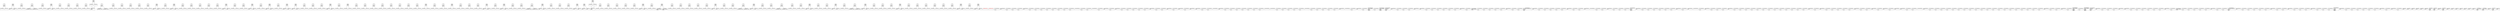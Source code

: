 digraph "classes_Diagram" {
charset="utf-8"
rankdir=BT
"0" [label="{Codec|\l|decode()\lencode()\l}", shape="record"];
"1" [label="{Codec|decode\lencode\l|}", shape="record"];
"2" [label="{Codec|\l|decode()\lencode()\l}", shape="record"];
"3" [label="{Codec|\l|decode()\lencode()\l}", shape="record"];
"4" [label="{Codec|\l|decode()\lencode()\l}", shape="record"];
"5" [label="{Codec|decode\lencode\l|}", shape="record"];
"6" [label="{Codec|\l|decode()\lencode()\l}", shape="record"];
"7" [label="{Codec|\l|decode()\lencode()\l}", shape="record"];
"8" [label="{Codec|\l|decode()\lencode()\l}", shape="record"];
"9" [label="{Codec|\l|decode()\lencode()\l}", shape="record"];
"10" [label="{Codec|decode\lencode\l|}", shape="record"];
"11" [label="{Codec|\l|decode()\lencode()\l}", shape="record"];
"12" [label="{Codec|\l|decode()\lencode()\l}", shape="record"];
"13" [label="{Codec|\l|decode()\lencode()\l}", shape="record"];
"14" [label="{Codec|\l|decode()\lencode()\l}", shape="record"];
"15" [label="{Codec|\l|decode()\lencode()\l}", shape="record"];
"16" [label="{Codec|\l|decode()\lencode()\l}", shape="record"];
"17" [label="{Codec|decode\lencode\l|}", shape="record"];
"18" [label="{Codec|\l|decode()\lencode()\l}", shape="record"];
"19" [label="{Codec|decode\lencode\l|}", shape="record"];
"20" [label="{Codec|\l|decode()\lencode()\l}", shape="record"];
"21" [label="{Codec|\l|decode()\lencode()\l}", shape="record"];
"22" [label="{Codec|\l|decode()\lencode()\l}", shape="record"];
"23" [label="{Codec|\l|decode()\lencode()\l}", shape="record"];
"24" [label="{Codec|\l|decode()\lencode()\l}", shape="record"];
"25" [label="{Codec|decode\lencode\l|}", shape="record"];
"26" [label="{Codec|\l|decode()\lencode()\l}", shape="record"];
"27" [label="{Codec|\l|decode()\lencode()\l}", shape="record"];
"28" [label="{Codec|decode\lencode\l|}", shape="record"];
"29" [label="{Codec|\l|decode()\lencode()\l}", shape="record"];
"30" [label="{Codec|decode\lencode\l|}", shape="record"];
"31" [label="{Codec|\l|decode()\lencode()\l}", shape="record"];
"32" [label="{Codec|decode\lencode\l|}", shape="record"];
"33" [label="{Codec|decode\lencode\l|}", shape="record"];
"34" [label="{Codec|\l|decode()\lencode()\l}", shape="record"];
"35" [label="{Codec|\l|decode()\lencode()\l}", shape="record"];
"36" [label="{Codec|\l|decode()\lencode()\l}", shape="record"];
"37" [label="{Codec|decode\lencode\l|}", shape="record"];
"38" [label="{Codec|\l|decode()\lencode()\l}", shape="record"];
"39" [label="{Codec|decode\lencode\l|}", shape="record"];
"40" [label="{Codec|\l|decode()\lencode()\l}", shape="record"];
"41" [label="{Codec|\l|decode()\lencode()\l}", shape="record"];
"42" [label="{Codec|\l|decode()\lencode()\l}", shape="record"];
"43" [label="{Codec|\l|decode()\lencode()\l}", shape="record"];
"44" [label="{Codec|\l|decode()\lencode()\l}", shape="record"];
"45" [label="{Codec|\l|decode()\lencode()\l}", shape="record"];
"46" [label="{Codec|\l|decode()\lencode()\l}", shape="record"];
"47" [label="{Codec|\l|decode()\lencode()\l}", shape="record"];
"48" [label="{Codec|decode\lencode\l|}", shape="record"];
"49" [label="{Codec|\l|decode()\lencode()\l}", shape="record"];
"50" [label="{Codec|\l|decode()\lencode()\l}", shape="record"];
"51" [label="{Codec|decode\lencode\l|}", shape="record"];
"52" [label="{Codec|\l|decode()\lencode()\l}", shape="record"];
"53" [label="{Codec|\l|decode()\lencode()\l}", shape="record"];
"54" [label="{Codec|\l|decode()\lencode()\l}", shape="record"];
"55" [label="{Codec|decode\lencode\l|}", shape="record"];
"56" [label="{Codec|\l|decode()\lencode()\l}", shape="record"];
"57" [label="{Codec|decode\lencode\l|}", shape="record"];
"58" [label="{Codec|\l|decode()\lencode()\l}", shape="record"];
"59" [label="{Codec|\l|decode()\lencode()\l}", shape="record"];
"60" [label="{Codec|\l|decode()\lencode()\l}", shape="record"];
"61" [label="{Codec|decode\lencode\l|}", shape="record"];
"62" [label="{Codec|\l|decode()\lencode()\l}", shape="record"];
"63" [label="{Codec|\l|decode()\lencode()\l}", shape="record"];
"64" [label="{Codec|\l|decode()\lencode()\l}", shape="record"];
"65" [label="{Codec|decode\lencode\l|}", shape="record"];
"66" [label="{Codec|decode\lencode\l|}", shape="record"];
"67" [label="{Codec|decode\lencode\l|}", shape="record"];
"68" [label="{Codec|\l|decode()\lencode()\l}", shape="record"];
"69" [label="{Codec|\l|decode()\lencode()\l}", shape="record"];
"70" [label="{Codec|\l|decode()\lencode()\l}", shape="record"];
"71" [label="{Codec|\l|decode()\lencode()\l}", shape="record"];
"72" [label="{Codec|\l|decode()\lencode()\l}", shape="record"];
"73" [label="{Codec|decode\lencode\l|}", shape="record"];
"74" [label="{Codec|\l|decode()\lencode()\l}", shape="record"];
"75" [label="{Codec|decode\lencode\l|}", shape="record"];
"76" [label="{Codec|\l|decode()\lencode()\l}", shape="record"];
"77" [label="{Codec|\l|decode()\lencode()\l}", shape="record"];
"78" [label="{Codec|\l|decode()\lencode()\l}", shape="record"];
"79" [label="{Codec|\l|decode()\lencode()\l}", shape="record"];
"80" [label="{Codec|\l|decode()\lencode()\l}", shape="record"];
"81" [label="{Codec|decode\lencode\l|}", shape="record"];
"82" [label="{Codec|\l|decode()\lencode()\l}", shape="record"];
"83" [label="{Codec|\l|decode()\lencode()\l}", shape="record"];
"84" [label="{Codec|\l|decode()\lencode()\l}", shape="record"];
"85" [label="{Codec|decode\lencode\l|}", shape="record"];
"86" [label="{Codec|\l|decode()\lencode()\l}", shape="record"];
"87" [label="{Codec|\l|decode()\lencode()\l}", shape="record"];
"88" [label="{Codec|\l|decode()\lencode()\l}", shape="record"];
"89" [label="{Codec|\l|decode()\lencode()\l}", shape="record"];
"90" [label="{Codec|\l|decode()\lencode()\l}", shape="record"];
"91" [label="{Codec|decode\lencode\l|}", shape="record"];
"92" [label="{Codec|\l|decode()\lencode()\l}", shape="record"];
"93" [label="{Codec|\l|decode()\lencode()\l}", shape="record"];
"94" [label="{Codec|decode\lencode\l|}", shape="record"];
"95" [label="{Codec|\l|decode()\lencode()\l}", shape="record"];
"96" [label="{Codec|\l|decode()\lencode()\l}", shape="record"];
"97" [label="{Codec|decode\lencode\l|}", shape="record"];
"98" [label="{Codec|\l|decode()\lencode()\l}", shape="record"];
"99" [label="{Codec|\l|decode()\lencode()\l}", shape="record"];
"100" [label="{Codec|\l|decode()\lencode()\l}", shape="record"];
"101" [label="{Codec|decode\lencode\l|}", shape="record"];
"102" [label="{Codec|\l|decode()\lencode()\l}", shape="record"];
"103" [label="{Codec|\l|decode()\lencode()\l}", shape="record"];
"104" [label="{Codec|\l|decode()\lencode()\l}", shape="record"];
"105" [label="{Codec|\l|decode()\lencode()\l}", shape="record"];
"106" [label="{Codec|\l|decode()\lencode()\l}", shape="record"];
"107" [label="{Codec|\l|decode()\lencode()\l}", shape="record"];
"108" [label="{Codec|decode\lencode\l|}", shape="record"];
"109" [label="{Codec|\l|decode()\lencode()\l}", shape="record"];
"110" [label="{Codec|decode\lencode\l|}", shape="record"];
"111" [fontcolor="red", label="{CodecRegistryError|\l|}", shape="record"];
"112" [fontcolor="red", label="{CodecRegistryError|\l|}", shape="record"];
"113" [label="{IncrementalDecoder|\l|decode()\l}", shape="record"];
"114" [label="{IncrementalDecoder|codec\l|}", shape="record"];
"115" [label="{IncrementalDecoder|\l|decode()\l}", shape="record"];
"116" [label="{IncrementalDecoder|\l|decode()\l}", shape="record"];
"117" [label="{IncrementalDecoder|\l|decode()\l}", shape="record"];
"118" [label="{IncrementalDecoder|codec\l|}", shape="record"];
"119" [label="{IncrementalDecoder|\l|decode()\l}", shape="record"];
"120" [label="{IncrementalDecoder|\l|decode()\l}", shape="record"];
"121" [label="{IncrementalDecoder|\l|decode()\l}", shape="record"];
"122" [label="{IncrementalDecoder|\l|decode()\l}", shape="record"];
"123" [label="{IncrementalDecoder|\l|decode()\l}", shape="record"];
"124" [label="{IncrementalDecoder|\l|decode()\l}", shape="record"];
"125" [label="{IncrementalDecoder|\l|decode()\l}", shape="record"];
"126" [label="{IncrementalDecoder|\l|decode()\l}", shape="record"];
"127" [label="{IncrementalDecoder|\l|}", shape="record"];
"128" [label="{IncrementalDecoder|\l|decode()\l}", shape="record"];
"129" [label="{IncrementalDecoder|\l|decode()\l}", shape="record"];
"130" [label="{IncrementalDecoder|\l|}", shape="record"];
"131" [label="{IncrementalDecoder|\l|decode()\l}", shape="record"];
"132" [label="{IncrementalDecoder|codec\l|}", shape="record"];
"133" [label="{IncrementalDecoder|\l|decode()\l}", shape="record"];
"134" [label="{IncrementalDecoder|codec\l|}", shape="record"];
"135" [label="{IncrementalDecoder|\l|decode()\l}", shape="record"];
"136" [label="{IncrementalDecoder|\l|decode()\l}", shape="record"];
"137" [label="{IncrementalDecoder|\l|decode()\l}", shape="record"];
"138" [label="{IncrementalDecoder|\l|decode()\l}", shape="record"];
"139" [label="{IncrementalDecoder|\l|decode()\l}", shape="record"];
"140" [label="{IncrementalDecoder|codec\l|}", shape="record"];
"141" [label="{IncrementalDecoder|\l|decode()\l}", shape="record"];
"142" [label="{IncrementalDecoder|\l|decode()\l}", shape="record"];
"143" [label="{IncrementalDecoder|codec\l|}", shape="record"];
"144" [label="{IncrementalDecoder|\l|decode()\l}", shape="record"];
"145" [label="{IncrementalDecoder|codec\l|}", shape="record"];
"146" [label="{IncrementalDecoder|\l|decode()\l}", shape="record"];
"147" [label="{IncrementalDecoder|codec\l|}", shape="record"];
"148" [label="{IncrementalDecoder|codec\l|}", shape="record"];
"149" [label="{IncrementalDecoder|\l|decode()\l}", shape="record"];
"150" [label="{IncrementalDecoder|\l|decode()\l}", shape="record"];
"151" [label="{IncrementalDecoder|\l|}", shape="record"];
"152" [label="{IncrementalDecoder|codec\l|}", shape="record"];
"153" [label="{IncrementalDecoder|\l|decode()\l}", shape="record"];
"154" [label="{IncrementalDecoder|\l|decode()\l}", shape="record"];
"155" [label="{IncrementalDecoder|\l|decode()\l}", shape="record"];
"156" [label="{IncrementalDecoder|\l|decode()\l}", shape="record"];
"157" [label="{IncrementalDecoder|\l|decode()\l}", shape="record"];
"158" [label="{IncrementalDecoder|\l|decode()\l}", shape="record"];
"159" [label="{IncrementalDecoder|\l|decode()\l}", shape="record"];
"160" [label="{IncrementalDecoder|\l|}", shape="record"];
"161" [label="{IncrementalDecoder|\l|}", shape="record"];
"162" [label="{IncrementalDecoder|\l|decode()\l}", shape="record"];
"163" [label="{IncrementalDecoder|\l|decode()\l}", shape="record"];
"164" [label="{IncrementalDecoder|\l|decode()\l}", shape="record"];
"165" [label="{IncrementalDecoder|\l|decode()\l}", shape="record"];
"166" [label="{IncrementalDecoder|\l|decode()\l}", shape="record"];
"167" [label="{IncrementalDecoder|\l|}", shape="record"];
"168" [label="{IncrementalDecoder|\l|decode()\l}", shape="record"];
"169" [label="{IncrementalDecoder|\l|decode()\l}", shape="record"];
"170" [label="{IncrementalDecoder|\l|decode()\l}", shape="record"];
"171" [label="{IncrementalDecoder|\l|decode()\l}", shape="record"];
"172" [label="{IncrementalDecoder|\l|decode()\l}", shape="record"];
"173" [label="{IncrementalDecoder|codec\l|}", shape="record"];
"174" [label="{IncrementalDecoder|\l|}", shape="record"];
"175" [label="{IncrementalDecoder|\l|decode()\l}", shape="record"];
"176" [label="{IncrementalDecoder|codec\l|}", shape="record"];
"177" [label="{IncrementalDecoder|\l|decode()\l}", shape="record"];
"178" [label="{IncrementalDecoder|decoder : NoneType\l|getstate()\lreset()\lsetstate()\l}", shape="record"];
"179" [label="{IncrementalDecoder|\l|decode()\l}", shape="record"];
"180" [label="{IncrementalDecoder|decoder : NoneType\l|getstate()\lreset()\lsetstate()\l}", shape="record"];
"181" [label="{IncrementalDecoder|decompressobj\lerrors : str\l|decode()\lreset()\l}", shape="record"];
"182" [label="{IncrementalDecoder|codec\l|}", shape="record"];
"183" [label="{IncrementalDecoder|\l|decode()\l}", shape="record"];
"184" [label="{IncrementalDecoder|\l|decode()\l}", shape="record"];
"185" [label="{IncrementalDecoder|\l|decode()\l}", shape="record"];
"186" [label="{IncrementalDecoder|codec\l|}", shape="record"];
"187" [label="{IncrementalDecoder|codec\l|}", shape="record"];
"188" [label="{IncrementalDecoder|\l|decode()\l}", shape="record"];
"189" [label="{IncrementalDecoder|\l|decode()\l}", shape="record"];
"190" [label="{IncrementalDecoder|\l|decode()\l}", shape="record"];
"191" [label="{IncrementalDecoder|\l|decode()\l}", shape="record"];
"192" [label="{IncrementalDecoder|\l|decode()\l}", shape="record"];
"193" [label="{IncrementalDecoder|\l|decode()\l}", shape="record"];
"194" [label="{IncrementalDecoder|codec\l|}", shape="record"];
"195" [label="{IncrementalDecoder|\l|decode()\l}", shape="record"];
"196" [label="{IncrementalDecoder|mapping : NoneType\l|decode()\l}", shape="record"];
"197" [label="{IncrementalDecoder|\l|decode()\l}", shape="record"];
"198" [label="{IncrementalDecoder|\l|decode()\l}", shape="record"];
"199" [label="{IncrementalDecoder|\l|decode()\l}", shape="record"];
"200" [label="{IncrementalDecoder|\l|decode()\l}", shape="record"];
"201" [label="{IncrementalDecoder|\l|decode()\l}", shape="record"];
"202" [label="{IncrementalDecoder|codec\l|}", shape="record"];
"203" [label="{IncrementalDecoder|\l|decode()\l}", shape="record"];
"204" [label="{IncrementalDecoder|\l|decode()\l}", shape="record"];
"205" [label="{IncrementalDecoder|decompressobj : BZ2Decompressor\lerrors : str\l|decode()\lreset()\l}", shape="record"];
"206" [label="{IncrementalDecoder|codec\l|}", shape="record"];
"207" [label="{IncrementalDecoder|\l|decode()\l}", shape="record"];
"208" [label="{IncrementalDecoder|\l|decode()\l}", shape="record"];
"209" [label="{IncrementalDecoder|\l|decode()\l}", shape="record"];
"210" [label="{IncrementalDecoder|\l|decode()\l}", shape="record"];
"211" [label="{IncrementalDecoder|\l|decode()\l}", shape="record"];
"212" [label="{IncrementalDecoder|codec\l|}", shape="record"];
"213" [label="{IncrementalDecoder|\l|decode()\l}", shape="record"];
"214" [label="{IncrementalDecoder|\l|decode()\l}", shape="record"];
"215" [label="{IncrementalDecoder|codec\l|}", shape="record"];
"216" [label="{IncrementalDecoder|\l|}", shape="record"];
"217" [label="{IncrementalDecoder|\l|decode()\l}", shape="record"];
"218" [label="{IncrementalDecoder|\l|decode()\l}", shape="record"];
"219" [label="{IncrementalDecoder|codec\l|}", shape="record"];
"220" [label="{IncrementalDecoder|\l|decode()\l}", shape="record"];
"221" [label="{IncrementalDecoder|\l|decode()\l}", shape="record"];
"222" [label="{IncrementalDecoder|\l|decode()\l}", shape="record"];
"223" [label="{IncrementalDecoder|first : int\l|getstate()\lreset()\lsetstate()\l}", shape="record"];
"224" [label="{IncrementalDecoder|codec\l|}", shape="record"];
"225" [label="{IncrementalDecoder|\l|decode()\l}", shape="record"];
"226" [label="{IncrementalDecoder|\l|decode()\l}", shape="record"];
"227" [label="{IncrementalDecoder|\l|decode()\l}", shape="record"];
"228" [label="{IncrementalDecoder|\l|decode()\l}", shape="record"];
"229" [label="{IncrementalDecoder|\l|decode()\l}", shape="record"];
"230" [label="{IncrementalDecoder|\l|decode()\l}", shape="record"];
"231" [label="{IncrementalDecoder|codec\l|}", shape="record"];
"232" [label="{IncrementalDecoder|\l|decode()\l}", shape="record"];
"233" [label="{IncrementalDecoder|codec\l|}", shape="record"];
"234" [label="{IncrementalDecoder|\l|}", shape="record"];
"235" [label="{IncrementalEncoder|\l|encode()\l}", shape="record"];
"236" [label="{IncrementalEncoder|codec\l|}", shape="record"];
"237" [label="{IncrementalEncoder|\l|encode()\l}", shape="record"];
"238" [label="{IncrementalEncoder|\l|encode()\l}", shape="record"];
"239" [label="{IncrementalEncoder|\l|encode()\l}", shape="record"];
"240" [label="{IncrementalEncoder|codec\l|}", shape="record"];
"241" [label="{IncrementalEncoder|\l|encode()\l}", shape="record"];
"242" [label="{IncrementalEncoder|\l|encode()\l}", shape="record"];
"243" [label="{IncrementalEncoder|\l|encode()\l}", shape="record"];
"244" [label="{IncrementalEncoder|\l|encode()\l}", shape="record"];
"245" [label="{IncrementalEncoder|\l|encode()\l}", shape="record"];
"246" [label="{IncrementalEncoder|\l|encode()\l}", shape="record"];
"247" [label="{IncrementalEncoder|\l|encode()\l}", shape="record"];
"248" [label="{IncrementalEncoder|\l|encode()\l}", shape="record"];
"249" [label="{IncrementalEncoder|\l|encode()\l}", shape="record"];
"250" [label="{IncrementalEncoder|\l|encode()\l}", shape="record"];
"251" [label="{IncrementalEncoder|\l|encode()\l}", shape="record"];
"252" [label="{IncrementalEncoder|\l|encode()\l}", shape="record"];
"253" [label="{IncrementalEncoder|\l|encode()\l}", shape="record"];
"254" [label="{IncrementalEncoder|codec\l|}", shape="record"];
"255" [label="{IncrementalEncoder|\l|encode()\l}", shape="record"];
"256" [label="{IncrementalEncoder|codec\l|}", shape="record"];
"257" [label="{IncrementalEncoder|\l|encode()\l}", shape="record"];
"258" [label="{IncrementalEncoder|\l|encode()\l}", shape="record"];
"259" [label="{IncrementalEncoder|\l|encode()\l}", shape="record"];
"260" [label="{IncrementalEncoder|\l|encode()\l}", shape="record"];
"261" [label="{IncrementalEncoder|\l|encode()\l}", shape="record"];
"262" [label="{IncrementalEncoder|codec\l|}", shape="record"];
"263" [label="{IncrementalEncoder|\l|encode()\l}", shape="record"];
"264" [label="{IncrementalEncoder|\l|encode()\l}", shape="record"];
"265" [label="{IncrementalEncoder|codec\l|}", shape="record"];
"266" [label="{IncrementalEncoder|\l|encode()\l}", shape="record"];
"267" [label="{IncrementalEncoder|codec\l|}", shape="record"];
"268" [label="{IncrementalEncoder|\l|encode()\l}", shape="record"];
"269" [label="{IncrementalEncoder|codec\l|}", shape="record"];
"270" [label="{IncrementalEncoder|codec\l|}", shape="record"];
"271" [label="{IncrementalEncoder|\l|encode()\l}", shape="record"];
"272" [label="{IncrementalEncoder|\l|encode()\l}", shape="record"];
"273" [label="{IncrementalEncoder|\l|}", shape="record"];
"274" [label="{IncrementalEncoder|codec\l|}", shape="record"];
"275" [label="{IncrementalEncoder|\l|encode()\l}", shape="record"];
"276" [label="{IncrementalEncoder|\l|encode()\l}", shape="record"];
"277" [label="{IncrementalEncoder|\l|encode()\l}", shape="record"];
"278" [label="{IncrementalEncoder|\l|encode()\l}", shape="record"];
"279" [label="{IncrementalEncoder|\l|encode()\l}", shape="record"];
"280" [label="{IncrementalEncoder|\l|encode()\l}", shape="record"];
"281" [label="{IncrementalEncoder|\l|encode()\l}", shape="record"];
"282" [label="{IncrementalEncoder|\l|encode()\l}", shape="record"];
"283" [label="{IncrementalEncoder|\l|encode()\l}", shape="record"];
"284" [label="{IncrementalEncoder|\l|encode()\l}", shape="record"];
"285" [label="{IncrementalEncoder|\l|encode()\l}", shape="record"];
"286" [label="{IncrementalEncoder|\l|encode()\l}", shape="record"];
"287" [label="{IncrementalEncoder|\l|encode()\l}", shape="record"];
"288" [label="{IncrementalEncoder|\l|encode()\l}", shape="record"];
"289" [label="{IncrementalEncoder|\l|encode()\l}", shape="record"];
"290" [label="{IncrementalEncoder|\l|encode()\l}", shape="record"];
"291" [label="{IncrementalEncoder|\l|encode()\l}", shape="record"];
"292" [label="{IncrementalEncoder|\l|encode()\l}", shape="record"];
"293" [label="{IncrementalEncoder|\l|encode()\l}", shape="record"];
"294" [label="{IncrementalEncoder|\l|encode()\l}", shape="record"];
"295" [label="{IncrementalEncoder|codec\l|}", shape="record"];
"296" [label="{IncrementalEncoder|\l|encode()\l}", shape="record"];
"297" [label="{IncrementalEncoder|\l|encode()\l}", shape="record"];
"298" [label="{IncrementalEncoder|codec\l|}", shape="record"];
"299" [label="{IncrementalEncoder|\l|encode()\l}", shape="record"];
"300" [label="{IncrementalEncoder|encoder : NoneType\l|encode()\lgetstate()\lreset()\lsetstate()\l}", shape="record"];
"301" [label="{IncrementalEncoder|\l|encode()\l}", shape="record"];
"302" [label="{IncrementalEncoder|encoder : NoneType\l|encode()\lgetstate()\lreset()\lsetstate()\l}", shape="record"];
"303" [label="{IncrementalEncoder|compressobj\lerrors : str\l|encode()\lreset()\l}", shape="record"];
"304" [label="{IncrementalEncoder|codec\l|}", shape="record"];
"305" [label="{IncrementalEncoder|\l|encode()\l}", shape="record"];
"306" [label="{IncrementalEncoder|\l|encode()\l}", shape="record"];
"307" [label="{IncrementalEncoder|\l|encode()\l}", shape="record"];
"308" [label="{IncrementalEncoder|codec\l|}", shape="record"];
"309" [label="{IncrementalEncoder|codec\l|}", shape="record"];
"310" [label="{IncrementalEncoder|\l|encode()\l}", shape="record"];
"311" [label="{IncrementalEncoder|\l|encode()\l}", shape="record"];
"312" [label="{IncrementalEncoder|\l|encode()\l}", shape="record"];
"313" [label="{IncrementalEncoder|\l|encode()\l}", shape="record"];
"314" [label="{IncrementalEncoder|\l|encode()\l}", shape="record"];
"315" [label="{IncrementalEncoder|\l|encode()\l}", shape="record"];
"316" [label="{IncrementalEncoder|codec\l|}", shape="record"];
"317" [label="{IncrementalEncoder|\l|encode()\l}", shape="record"];
"318" [label="{IncrementalEncoder|mapping : NoneType\l|encode()\l}", shape="record"];
"319" [label="{IncrementalEncoder|\l|encode()\l}", shape="record"];
"320" [label="{IncrementalEncoder|\l|encode()\l}", shape="record"];
"321" [label="{IncrementalEncoder|\l|encode()\l}", shape="record"];
"322" [label="{IncrementalEncoder|\l|encode()\l}", shape="record"];
"323" [label="{IncrementalEncoder|\l|encode()\l}", shape="record"];
"324" [label="{IncrementalEncoder|codec\l|}", shape="record"];
"325" [label="{IncrementalEncoder|\l|encode()\l}", shape="record"];
"326" [label="{IncrementalEncoder|\l|encode()\l}", shape="record"];
"327" [label="{IncrementalEncoder|compressobj : BZ2Compressor\lerrors : str\l|encode()\lreset()\l}", shape="record"];
"328" [label="{IncrementalEncoder|codec\l|}", shape="record"];
"329" [label="{IncrementalEncoder|\l|encode()\l}", shape="record"];
"330" [label="{IncrementalEncoder|\l|encode()\l}", shape="record"];
"331" [label="{IncrementalEncoder|\l|encode()\l}", shape="record"];
"332" [label="{IncrementalEncoder|\l|encode()\l}", shape="record"];
"333" [label="{IncrementalEncoder|\l|encode()\l}", shape="record"];
"334" [label="{IncrementalEncoder|codec\l|}", shape="record"];
"335" [label="{IncrementalEncoder|\l|encode()\l}", shape="record"];
"336" [label="{IncrementalEncoder|\l|encode()\l}", shape="record"];
"337" [label="{IncrementalEncoder|codec\l|}", shape="record"];
"338" [label="{IncrementalEncoder|\l|encode()\l}", shape="record"];
"339" [label="{IncrementalEncoder|\l|encode()\l}", shape="record"];
"340" [label="{IncrementalEncoder|\l|encode()\l}", shape="record"];
"341" [label="{IncrementalEncoder|codec\l|}", shape="record"];
"342" [label="{IncrementalEncoder|\l|encode()\l}", shape="record"];
"343" [label="{IncrementalEncoder|\l|encode()\l}", shape="record"];
"344" [label="{IncrementalEncoder|\l|encode()\l}", shape="record"];
"345" [label="{IncrementalEncoder|first : int\l|encode()\lgetstate()\lreset()\lsetstate()\l}", shape="record"];
"346" [label="{IncrementalEncoder|codec\l|}", shape="record"];
"347" [label="{IncrementalEncoder|\l|encode()\l}", shape="record"];
"348" [label="{IncrementalEncoder|\l|encode()\l}", shape="record"];
"349" [label="{IncrementalEncoder|\l|encode()\l}", shape="record"];
"350" [label="{IncrementalEncoder|\l|encode()\l}", shape="record"];
"351" [label="{IncrementalEncoder|\l|encode()\l}", shape="record"];
"352" [label="{IncrementalEncoder|\l|encode()\l}", shape="record"];
"353" [label="{IncrementalEncoder|codec\l|}", shape="record"];
"354" [label="{IncrementalEncoder|\l|encode()\l}", shape="record"];
"355" [label="{IncrementalEncoder|codec\l|}", shape="record"];
"356" [label="{IncrementalEncoder|\l|encode()\l}", shape="record"];
"357" [label="{StreamConverter|decode\lencode\l|}", shape="record"];
"358" [label="{StreamConverter|decode\lencode\l|}", shape="record"];
"359" [label="{StreamReader|\l|}", shape="record"];
"360" [label="{StreamReader|codec\l|}", shape="record"];
"361" [label="{StreamReader|\l|}", shape="record"];
"362" [label="{StreamReader|charbuffertype : bytes\l|}", shape="record"];
"363" [label="{StreamReader|\l|}", shape="record"];
"364" [label="{StreamReader|codec\l|}", shape="record"];
"365" [label="{StreamReader|\l|}", shape="record"];
"366" [label="{StreamReader|\l|}", shape="record"];
"367" [label="{StreamReader|\l|}", shape="record"];
"368" [label="{StreamReader|\l|}", shape="record"];
"369" [label="{StreamReader|\l|}", shape="record"];
"370" [label="{StreamReader|charbuffertype : bytes\l|}", shape="record"];
"371" [label="{StreamReader|\l|}", shape="record"];
"372" [label="{StreamReader|\l|}", shape="record"];
"373" [label="{StreamReader|decode\l|}", shape="record"];
"374" [label="{StreamReader|\l|}", shape="record"];
"375" [label="{StreamReader|\l|}", shape="record"];
"376" [label="{StreamReader|decode\l|}", shape="record"];
"377" [label="{StreamReader|\l|}", shape="record"];
"378" [label="{StreamReader|codec\l|}", shape="record"];
"379" [label="{StreamReader|\l|}", shape="record"];
"380" [label="{StreamReader|codec\l|}", shape="record"];
"381" [label="{StreamReader|\l|}", shape="record"];
"382" [label="{StreamReader|\l|}", shape="record"];
"383" [label="{StreamReader|\l|}", shape="record"];
"384" [label="{StreamReader|\l|}", shape="record"];
"385" [label="{StreamReader|\l|}", shape="record"];
"386" [label="{StreamReader|codec\l|}", shape="record"];
"387" [label="{StreamReader|\l|}", shape="record"];
"388" [label="{StreamReader|\l|}", shape="record"];
"389" [label="{StreamReader|codec\l|}", shape="record"];
"390" [label="{StreamReader|\l|}", shape="record"];
"391" [label="{StreamReader|codec\l|}", shape="record"];
"392" [label="{StreamReader|\l|}", shape="record"];
"393" [label="{StreamReader|codec\l|}", shape="record"];
"394" [label="{StreamReader|codec\l|}", shape="record"];
"395" [label="{StreamReader|\l|}", shape="record"];
"396" [label="{StreamReader|\l|}", shape="record"];
"397" [label="{StreamReader|\l|}", shape="record"];
"398" [label="{StreamReader|codec\l|}", shape="record"];
"399" [label="{StreamReader|\l|}", shape="record"];
"400" [label="{StreamReader|\l|}", shape="record"];
"401" [label="{StreamReader|\l|}", shape="record"];
"402" [label="{StreamReader|\l|}", shape="record"];
"403" [label="{StreamReader|\l|}", shape="record"];
"404" [label="{StreamReader|\l|}", shape="record"];
"405" [label="{StreamReader|\l|}", shape="record"];
"406" [label="{StreamReader|decode\l|}", shape="record"];
"407" [label="{StreamReader|decode\l|}", shape="record"];
"408" [label="{StreamReader|\l|}", shape="record"];
"409" [label="{StreamReader|\l|}", shape="record"];
"410" [label="{StreamReader|\l|}", shape="record"];
"411" [label="{StreamReader|\l|}", shape="record"];
"412" [label="{StreamReader|\l|}", shape="record"];
"413" [label="{StreamReader|decode\l|}", shape="record"];
"414" [label="{StreamReader|\l|}", shape="record"];
"415" [label="{StreamReader|\l|}", shape="record"];
"416" [label="{StreamReader|\l|}", shape="record"];
"417" [label="{StreamReader|\l|}", shape="record"];
"418" [label="{StreamReader|\l|}", shape="record"];
"419" [label="{StreamReader|codec\l|}", shape="record"];
"420" [label="{StreamReader|decode\l|}", shape="record"];
"421" [label="{StreamReader|\l|}", shape="record"];
"422" [label="{StreamReader|codec\l|}", shape="record"];
"423" [label="{StreamReader|\l|}", shape="record"];
"424" [label="{StreamReader|decode\l|decode()\lreset()\l}", shape="record"];
"425" [label="{StreamReader|\l|}", shape="record"];
"426" [label="{StreamReader|decode\l|decode()\lreset()\l}", shape="record"];
"427" [label="{StreamReader|charbuffertype : bytes\l|}", shape="record"];
"428" [label="{StreamReader|codec\l|}", shape="record"];
"429" [label="{StreamReader|\l|}", shape="record"];
"430" [label="{StreamReader|\l|}", shape="record"];
"431" [label="{StreamReader|\l|}", shape="record"];
"432" [label="{StreamReader|codec\l|}", shape="record"];
"433" [label="{StreamReader|codec\l|}", shape="record"];
"434" [label="{StreamReader|\l|}", shape="record"];
"435" [label="{StreamReader|\l|}", shape="record"];
"436" [label="{StreamReader|\l|}", shape="record"];
"437" [label="{StreamReader|\l|}", shape="record"];
"438" [label="{StreamReader|\l|}", shape="record"];
"439" [label="{StreamReader|\l|}", shape="record"];
"440" [label="{StreamReader|codec\l|}", shape="record"];
"441" [label="{StreamReader|\l|}", shape="record"];
"442" [label="{StreamReader|mapping : NoneType\l|decode()\l}", shape="record"];
"443" [label="{StreamReader|\l|}", shape="record"];
"444" [label="{StreamReader|\l|}", shape="record"];
"445" [label="{StreamReader|\l|}", shape="record"];
"446" [label="{StreamReader|\l|}", shape="record"];
"447" [label="{StreamReader|\l|}", shape="record"];
"448" [label="{StreamReader|codec\l|}", shape="record"];
"449" [label="{StreamReader|\l|}", shape="record"];
"450" [label="{StreamReader|\l|}", shape="record"];
"451" [label="{StreamReader|charbuffertype : bytes\l|}", shape="record"];
"452" [label="{StreamReader|codec\l|}", shape="record"];
"453" [label="{StreamReader|\l|}", shape="record"];
"454" [label="{StreamReader|\l|}", shape="record"];
"455" [label="{StreamReader|charbuffertype : bytes\l|}", shape="record"];
"456" [label="{StreamReader|\l|}", shape="record"];
"457" [label="{StreamReader|\l|}", shape="record"];
"458" [label="{StreamReader|codec\l|}", shape="record"];
"459" [label="{StreamReader|\l|}", shape="record"];
"460" [label="{StreamReader|\l|}", shape="record"];
"461" [label="{StreamReader|codec\l|}", shape="record"];
"462" [label="{StreamReader|decode\l|}", shape="record"];
"463" [label="{StreamReader|\l|}", shape="record"];
"464" [label="{StreamReader|charbuffertype : bytes\l|}", shape="record"];
"465" [label="{StreamReader|codec\l|}", shape="record"];
"466" [label="{StreamReader|\l|}", shape="record"];
"467" [label="{StreamReader|\l|}", shape="record"];
"468" [label="{StreamReader|\l|}", shape="record"];
"469" [label="{StreamReader|decode\l|decode()\lreset()\l}", shape="record"];
"470" [label="{StreamReader|codec\l|}", shape="record"];
"471" [label="{StreamReader|\l|}", shape="record"];
"472" [label="{StreamReader|\l|}", shape="record"];
"473" [label="{StreamReader|\l|}", shape="record"];
"474" [label="{StreamReader|\l|}", shape="record"];
"475" [label="{StreamReader|\l|}", shape="record"];
"476" [label="{StreamReader|\l|}", shape="record"];
"477" [label="{StreamReader|codec\l|}", shape="record"];
"478" [label="{StreamReader|\l|}", shape="record"];
"479" [label="{StreamReader|codec\l|}", shape="record"];
"480" [label="{StreamReader|decode\l|}", shape="record"];
"481" [label="{StreamWriter|\l|}", shape="record"];
"482" [label="{StreamWriter|codec\l|}", shape="record"];
"483" [label="{StreamWriter|\l|}", shape="record"];
"484" [label="{StreamWriter|charbuffertype : bytes\l|}", shape="record"];
"485" [label="{StreamWriter|\l|}", shape="record"];
"486" [label="{StreamWriter|codec\l|}", shape="record"];
"487" [label="{StreamWriter|\l|}", shape="record"];
"488" [label="{StreamWriter|\l|}", shape="record"];
"489" [label="{StreamWriter|\l|}", shape="record"];
"490" [label="{StreamWriter|\l|}", shape="record"];
"491" [label="{StreamWriter|\l|}", shape="record"];
"492" [label="{StreamWriter|charbuffertype : bytes\l|}", shape="record"];
"493" [label="{StreamWriter|\l|}", shape="record"];
"494" [label="{StreamWriter|\l|}", shape="record"];
"495" [label="{StreamWriter|encode\l|}", shape="record"];
"496" [label="{StreamWriter|\l|}", shape="record"];
"497" [label="{StreamWriter|\l|}", shape="record"];
"498" [label="{StreamWriter|encode\l|}", shape="record"];
"499" [label="{StreamWriter|\l|}", shape="record"];
"500" [label="{StreamWriter|codec\l|}", shape="record"];
"501" [label="{StreamWriter|\l|}", shape="record"];
"502" [label="{StreamWriter|codec\l|}", shape="record"];
"503" [label="{StreamWriter|\l|}", shape="record"];
"504" [label="{StreamWriter|\l|}", shape="record"];
"505" [label="{StreamWriter|\l|}", shape="record"];
"506" [label="{StreamWriter|\l|}", shape="record"];
"507" [label="{StreamWriter|\l|}", shape="record"];
"508" [label="{StreamWriter|codec\l|}", shape="record"];
"509" [label="{StreamWriter|\l|}", shape="record"];
"510" [label="{StreamWriter|\l|}", shape="record"];
"511" [label="{StreamWriter|codec\l|}", shape="record"];
"512" [label="{StreamWriter|\l|}", shape="record"];
"513" [label="{StreamWriter|codec\l|}", shape="record"];
"514" [label="{StreamWriter|\l|}", shape="record"];
"515" [label="{StreamWriter|codec\l|}", shape="record"];
"516" [label="{StreamWriter|codec\l|}", shape="record"];
"517" [label="{StreamWriter|\l|}", shape="record"];
"518" [label="{StreamWriter|\l|}", shape="record"];
"519" [label="{StreamWriter|\l|}", shape="record"];
"520" [label="{StreamWriter|codec\l|}", shape="record"];
"521" [label="{StreamWriter|\l|}", shape="record"];
"522" [label="{StreamWriter|\l|}", shape="record"];
"523" [label="{StreamWriter|\l|}", shape="record"];
"524" [label="{StreamWriter|\l|}", shape="record"];
"525" [label="{StreamWriter|\l|}", shape="record"];
"526" [label="{StreamWriter|\l|}", shape="record"];
"527" [label="{StreamWriter|\l|}", shape="record"];
"528" [label="{StreamWriter|encode\l|}", shape="record"];
"529" [label="{StreamWriter|encode\l|}", shape="record"];
"530" [label="{StreamWriter|\l|}", shape="record"];
"531" [label="{StreamWriter|\l|}", shape="record"];
"532" [label="{StreamWriter|\l|}", shape="record"];
"533" [label="{StreamWriter|\l|}", shape="record"];
"534" [label="{StreamWriter|\l|}", shape="record"];
"535" [label="{StreamWriter|encode\l|}", shape="record"];
"536" [label="{StreamWriter|\l|}", shape="record"];
"537" [label="{StreamWriter|\l|}", shape="record"];
"538" [label="{StreamWriter|\l|}", shape="record"];
"539" [label="{StreamWriter|\l|}", shape="record"];
"540" [label="{StreamWriter|\l|}", shape="record"];
"541" [label="{StreamWriter|codec\l|}", shape="record"];
"542" [label="{StreamWriter|encode\l|}", shape="record"];
"543" [label="{StreamWriter|\l|}", shape="record"];
"544" [label="{StreamWriter|codec\l|}", shape="record"];
"545" [label="{StreamWriter|\l|}", shape="record"];
"546" [label="{StreamWriter|encoder : NoneType\l|encode()\lreset()\l}", shape="record"];
"547" [label="{StreamWriter|\l|}", shape="record"];
"548" [label="{StreamWriter|encoder : NoneType\l|encode()\lreset()\l}", shape="record"];
"549" [label="{StreamWriter|charbuffertype : bytes\l|}", shape="record"];
"550" [label="{StreamWriter|codec\l|}", shape="record"];
"551" [label="{StreamWriter|\l|}", shape="record"];
"552" [label="{StreamWriter|\l|}", shape="record"];
"553" [label="{StreamWriter|\l|}", shape="record"];
"554" [label="{StreamWriter|codec\l|}", shape="record"];
"555" [label="{StreamWriter|codec\l|}", shape="record"];
"556" [label="{StreamWriter|\l|}", shape="record"];
"557" [label="{StreamWriter|\l|}", shape="record"];
"558" [label="{StreamWriter|\l|}", shape="record"];
"559" [label="{StreamWriter|\l|}", shape="record"];
"560" [label="{StreamWriter|\l|}", shape="record"];
"561" [label="{StreamWriter|\l|}", shape="record"];
"562" [label="{StreamWriter|codec\l|}", shape="record"];
"563" [label="{StreamWriter|\l|}", shape="record"];
"564" [label="{StreamWriter|mapping : NoneType\l|encode()\l}", shape="record"];
"565" [label="{StreamWriter|\l|}", shape="record"];
"566" [label="{StreamWriter|\l|}", shape="record"];
"567" [label="{StreamWriter|\l|}", shape="record"];
"568" [label="{StreamWriter|\l|}", shape="record"];
"569" [label="{StreamWriter|\l|}", shape="record"];
"570" [label="{StreamWriter|codec\l|}", shape="record"];
"571" [label="{StreamWriter|\l|}", shape="record"];
"572" [label="{StreamWriter|\l|}", shape="record"];
"573" [label="{StreamWriter|charbuffertype : bytes\l|}", shape="record"];
"574" [label="{StreamWriter|codec\l|}", shape="record"];
"575" [label="{StreamWriter|\l|}", shape="record"];
"576" [label="{StreamWriter|\l|}", shape="record"];
"577" [label="{StreamWriter|charbuffertype : bytes\l|}", shape="record"];
"578" [label="{StreamWriter|\l|}", shape="record"];
"579" [label="{StreamWriter|\l|}", shape="record"];
"580" [label="{StreamWriter|codec\l|}", shape="record"];
"581" [label="{StreamWriter|\l|}", shape="record"];
"582" [label="{StreamWriter|\l|}", shape="record"];
"583" [label="{StreamWriter|codec\l|}", shape="record"];
"584" [label="{StreamWriter|encode\l|}", shape="record"];
"585" [label="{StreamWriter|\l|}", shape="record"];
"586" [label="{StreamWriter|charbuffertype : bytes\l|}", shape="record"];
"587" [label="{StreamWriter|codec\l|}", shape="record"];
"588" [label="{StreamWriter|\l|}", shape="record"];
"589" [label="{StreamWriter|\l|}", shape="record"];
"590" [label="{StreamWriter|\l|}", shape="record"];
"591" [label="{StreamWriter|encode\l|encode()\lreset()\l}", shape="record"];
"592" [label="{StreamWriter|codec\l|}", shape="record"];
"593" [label="{StreamWriter|\l|}", shape="record"];
"594" [label="{StreamWriter|\l|}", shape="record"];
"595" [label="{StreamWriter|\l|}", shape="record"];
"596" [label="{StreamWriter|\l|}", shape="record"];
"597" [label="{StreamWriter|\l|}", shape="record"];
"598" [label="{StreamWriter|\l|}", shape="record"];
"599" [label="{StreamWriter|codec\l|}", shape="record"];
"600" [label="{StreamWriter|\l|}", shape="record"];
"601" [label="{StreamWriter|codec\l|}", shape="record"];
"602" [label="{StreamWriter|encode\l|}", shape="record"];
"357" -> "369" [arrowhead="empty", arrowtail="none"];
"357" -> "491" [arrowhead="empty", arrowtail="none"];
"358" -> "434" [arrowhead="empty", arrowtail="none"];
"358" -> "556" [arrowhead="empty", arrowtail="none"];
"359" -> "0" [arrowhead="empty", arrowtail="none"];
"360" -> "1" [arrowhead="empty", arrowtail="none"];
"361" -> "2" [arrowhead="empty", arrowtail="none"];
"362" -> "3" [arrowhead="empty", arrowtail="none"];
"363" -> "4" [arrowhead="empty", arrowtail="none"];
"364" -> "5" [arrowhead="empty", arrowtail="none"];
"365" -> "6" [arrowhead="empty", arrowtail="none"];
"366" -> "7" [arrowhead="empty", arrowtail="none"];
"367" -> "8" [arrowhead="empty", arrowtail="none"];
"368" -> "9" [arrowhead="empty", arrowtail="none"];
"369" -> "10" [arrowhead="empty", arrowtail="none"];
"370" -> "11" [arrowhead="empty", arrowtail="none"];
"371" -> "12" [arrowhead="empty", arrowtail="none"];
"372" -> "13" [arrowhead="empty", arrowtail="none"];
"374" -> "14" [arrowhead="empty", arrowtail="none"];
"375" -> "15" [arrowhead="empty", arrowtail="none"];
"377" -> "16" [arrowhead="empty", arrowtail="none"];
"378" -> "17" [arrowhead="empty", arrowtail="none"];
"379" -> "18" [arrowhead="empty", arrowtail="none"];
"380" -> "19" [arrowhead="empty", arrowtail="none"];
"381" -> "20" [arrowhead="empty", arrowtail="none"];
"382" -> "21" [arrowhead="empty", arrowtail="none"];
"383" -> "22" [arrowhead="empty", arrowtail="none"];
"384" -> "23" [arrowhead="empty", arrowtail="none"];
"385" -> "24" [arrowhead="empty", arrowtail="none"];
"386" -> "25" [arrowhead="empty", arrowtail="none"];
"387" -> "26" [arrowhead="empty", arrowtail="none"];
"388" -> "27" [arrowhead="empty", arrowtail="none"];
"389" -> "28" [arrowhead="empty", arrowtail="none"];
"390" -> "29" [arrowhead="empty", arrowtail="none"];
"391" -> "30" [arrowhead="empty", arrowtail="none"];
"392" -> "31" [arrowhead="empty", arrowtail="none"];
"393" -> "32" [arrowhead="empty", arrowtail="none"];
"394" -> "33" [arrowhead="empty", arrowtail="none"];
"395" -> "34" [arrowhead="empty", arrowtail="none"];
"396" -> "35" [arrowhead="empty", arrowtail="none"];
"397" -> "36" [arrowhead="empty", arrowtail="none"];
"398" -> "37" [arrowhead="empty", arrowtail="none"];
"399" -> "38" [arrowhead="empty", arrowtail="none"];
"400" -> "39" [arrowhead="empty", arrowtail="none"];
"401" -> "40" [arrowhead="empty", arrowtail="none"];
"402" -> "41" [arrowhead="empty", arrowtail="none"];
"403" -> "42" [arrowhead="empty", arrowtail="none"];
"404" -> "43" [arrowhead="empty", arrowtail="none"];
"405" -> "44" [arrowhead="empty", arrowtail="none"];
"408" -> "45" [arrowhead="empty", arrowtail="none"];
"409" -> "46" [arrowhead="empty", arrowtail="none"];
"410" -> "47" [arrowhead="empty", arrowtail="none"];
"411" -> "48" [arrowhead="empty", arrowtail="none"];
"412" -> "49" [arrowhead="empty", arrowtail="none"];
"414" -> "50" [arrowhead="empty", arrowtail="none"];
"415" -> "51" [arrowhead="empty", arrowtail="none"];
"416" -> "52" [arrowhead="empty", arrowtail="none"];
"417" -> "53" [arrowhead="empty", arrowtail="none"];
"418" -> "54" [arrowhead="empty", arrowtail="none"];
"419" -> "55" [arrowhead="empty", arrowtail="none"];
"421" -> "56" [arrowhead="empty", arrowtail="none"];
"422" -> "57" [arrowhead="empty", arrowtail="none"];
"423" -> "58" [arrowhead="empty", arrowtail="none"];
"425" -> "59" [arrowhead="empty", arrowtail="none"];
"427" -> "60" [arrowhead="empty", arrowtail="none"];
"428" -> "61" [arrowhead="empty", arrowtail="none"];
"429" -> "62" [arrowhead="empty", arrowtail="none"];
"430" -> "63" [arrowhead="empty", arrowtail="none"];
"431" -> "64" [arrowhead="empty", arrowtail="none"];
"432" -> "65" [arrowhead="empty", arrowtail="none"];
"433" -> "66" [arrowhead="empty", arrowtail="none"];
"434" -> "67" [arrowhead="empty", arrowtail="none"];
"435" -> "68" [arrowhead="empty", arrowtail="none"];
"436" -> "69" [arrowhead="empty", arrowtail="none"];
"437" -> "70" [arrowhead="empty", arrowtail="none"];
"438" -> "71" [arrowhead="empty", arrowtail="none"];
"439" -> "72" [arrowhead="empty", arrowtail="none"];
"440" -> "73" [arrowhead="empty", arrowtail="none"];
"441" -> "74" [arrowhead="empty", arrowtail="none"];
"442" -> "75" [arrowhead="empty", arrowtail="none"];
"443" -> "76" [arrowhead="empty", arrowtail="none"];
"444" -> "77" [arrowhead="empty", arrowtail="none"];
"445" -> "78" [arrowhead="empty", arrowtail="none"];
"446" -> "79" [arrowhead="empty", arrowtail="none"];
"447" -> "80" [arrowhead="empty", arrowtail="none"];
"448" -> "81" [arrowhead="empty", arrowtail="none"];
"449" -> "82" [arrowhead="empty", arrowtail="none"];
"450" -> "83" [arrowhead="empty", arrowtail="none"];
"451" -> "84" [arrowhead="empty", arrowtail="none"];
"452" -> "85" [arrowhead="empty", arrowtail="none"];
"453" -> "86" [arrowhead="empty", arrowtail="none"];
"454" -> "87" [arrowhead="empty", arrowtail="none"];
"455" -> "88" [arrowhead="empty", arrowtail="none"];
"456" -> "89" [arrowhead="empty", arrowtail="none"];
"457" -> "90" [arrowhead="empty", arrowtail="none"];
"458" -> "91" [arrowhead="empty", arrowtail="none"];
"459" -> "92" [arrowhead="empty", arrowtail="none"];
"460" -> "93" [arrowhead="empty", arrowtail="none"];
"461" -> "94" [arrowhead="empty", arrowtail="none"];
"463" -> "95" [arrowhead="empty", arrowtail="none"];
"464" -> "96" [arrowhead="empty", arrowtail="none"];
"465" -> "97" [arrowhead="empty", arrowtail="none"];
"466" -> "98" [arrowhead="empty", arrowtail="none"];
"467" -> "99" [arrowhead="empty", arrowtail="none"];
"468" -> "100" [arrowhead="empty", arrowtail="none"];
"470" -> "101" [arrowhead="empty", arrowtail="none"];
"471" -> "102" [arrowhead="empty", arrowtail="none"];
"472" -> "103" [arrowhead="empty", arrowtail="none"];
"473" -> "104" [arrowhead="empty", arrowtail="none"];
"474" -> "105" [arrowhead="empty", arrowtail="none"];
"475" -> "106" [arrowhead="empty", arrowtail="none"];
"476" -> "107" [arrowhead="empty", arrowtail="none"];
"477" -> "108" [arrowhead="empty", arrowtail="none"];
"478" -> "109" [arrowhead="empty", arrowtail="none"];
"479" -> "110" [arrowhead="empty", arrowtail="none"];
"481" -> "0" [arrowhead="empty", arrowtail="none"];
"482" -> "1" [arrowhead="empty", arrowtail="none"];
"483" -> "2" [arrowhead="empty", arrowtail="none"];
"484" -> "3" [arrowhead="empty", arrowtail="none"];
"485" -> "4" [arrowhead="empty", arrowtail="none"];
"486" -> "5" [arrowhead="empty", arrowtail="none"];
"487" -> "6" [arrowhead="empty", arrowtail="none"];
"488" -> "7" [arrowhead="empty", arrowtail="none"];
"489" -> "8" [arrowhead="empty", arrowtail="none"];
"490" -> "9" [arrowhead="empty", arrowtail="none"];
"491" -> "10" [arrowhead="empty", arrowtail="none"];
"492" -> "11" [arrowhead="empty", arrowtail="none"];
"493" -> "12" [arrowhead="empty", arrowtail="none"];
"494" -> "13" [arrowhead="empty", arrowtail="none"];
"496" -> "14" [arrowhead="empty", arrowtail="none"];
"497" -> "15" [arrowhead="empty", arrowtail="none"];
"499" -> "16" [arrowhead="empty", arrowtail="none"];
"500" -> "17" [arrowhead="empty", arrowtail="none"];
"501" -> "18" [arrowhead="empty", arrowtail="none"];
"502" -> "19" [arrowhead="empty", arrowtail="none"];
"503" -> "20" [arrowhead="empty", arrowtail="none"];
"504" -> "21" [arrowhead="empty", arrowtail="none"];
"505" -> "22" [arrowhead="empty", arrowtail="none"];
"506" -> "23" [arrowhead="empty", arrowtail="none"];
"507" -> "24" [arrowhead="empty", arrowtail="none"];
"508" -> "25" [arrowhead="empty", arrowtail="none"];
"509" -> "26" [arrowhead="empty", arrowtail="none"];
"510" -> "27" [arrowhead="empty", arrowtail="none"];
"511" -> "28" [arrowhead="empty", arrowtail="none"];
"512" -> "29" [arrowhead="empty", arrowtail="none"];
"513" -> "30" [arrowhead="empty", arrowtail="none"];
"514" -> "31" [arrowhead="empty", arrowtail="none"];
"515" -> "32" [arrowhead="empty", arrowtail="none"];
"516" -> "33" [arrowhead="empty", arrowtail="none"];
"517" -> "34" [arrowhead="empty", arrowtail="none"];
"518" -> "35" [arrowhead="empty", arrowtail="none"];
"519" -> "36" [arrowhead="empty", arrowtail="none"];
"520" -> "37" [arrowhead="empty", arrowtail="none"];
"521" -> "38" [arrowhead="empty", arrowtail="none"];
"522" -> "39" [arrowhead="empty", arrowtail="none"];
"523" -> "40" [arrowhead="empty", arrowtail="none"];
"524" -> "41" [arrowhead="empty", arrowtail="none"];
"525" -> "42" [arrowhead="empty", arrowtail="none"];
"526" -> "43" [arrowhead="empty", arrowtail="none"];
"527" -> "44" [arrowhead="empty", arrowtail="none"];
"530" -> "45" [arrowhead="empty", arrowtail="none"];
"531" -> "46" [arrowhead="empty", arrowtail="none"];
"532" -> "47" [arrowhead="empty", arrowtail="none"];
"533" -> "48" [arrowhead="empty", arrowtail="none"];
"534" -> "49" [arrowhead="empty", arrowtail="none"];
"536" -> "50" [arrowhead="empty", arrowtail="none"];
"537" -> "51" [arrowhead="empty", arrowtail="none"];
"538" -> "52" [arrowhead="empty", arrowtail="none"];
"539" -> "53" [arrowhead="empty", arrowtail="none"];
"540" -> "54" [arrowhead="empty", arrowtail="none"];
"541" -> "55" [arrowhead="empty", arrowtail="none"];
"543" -> "56" [arrowhead="empty", arrowtail="none"];
"544" -> "57" [arrowhead="empty", arrowtail="none"];
"545" -> "58" [arrowhead="empty", arrowtail="none"];
"547" -> "59" [arrowhead="empty", arrowtail="none"];
"549" -> "60" [arrowhead="empty", arrowtail="none"];
"550" -> "61" [arrowhead="empty", arrowtail="none"];
"551" -> "62" [arrowhead="empty", arrowtail="none"];
"552" -> "63" [arrowhead="empty", arrowtail="none"];
"553" -> "64" [arrowhead="empty", arrowtail="none"];
"554" -> "65" [arrowhead="empty", arrowtail="none"];
"555" -> "66" [arrowhead="empty", arrowtail="none"];
"556" -> "67" [arrowhead="empty", arrowtail="none"];
"557" -> "68" [arrowhead="empty", arrowtail="none"];
"558" -> "69" [arrowhead="empty", arrowtail="none"];
"559" -> "70" [arrowhead="empty", arrowtail="none"];
"560" -> "71" [arrowhead="empty", arrowtail="none"];
"561" -> "72" [arrowhead="empty", arrowtail="none"];
"562" -> "73" [arrowhead="empty", arrowtail="none"];
"563" -> "74" [arrowhead="empty", arrowtail="none"];
"564" -> "75" [arrowhead="empty", arrowtail="none"];
"565" -> "76" [arrowhead="empty", arrowtail="none"];
"566" -> "77" [arrowhead="empty", arrowtail="none"];
"567" -> "78" [arrowhead="empty", arrowtail="none"];
"568" -> "79" [arrowhead="empty", arrowtail="none"];
"569" -> "80" [arrowhead="empty", arrowtail="none"];
"570" -> "81" [arrowhead="empty", arrowtail="none"];
"571" -> "82" [arrowhead="empty", arrowtail="none"];
"572" -> "83" [arrowhead="empty", arrowtail="none"];
"573" -> "84" [arrowhead="empty", arrowtail="none"];
"574" -> "85" [arrowhead="empty", arrowtail="none"];
"575" -> "86" [arrowhead="empty", arrowtail="none"];
"576" -> "87" [arrowhead="empty", arrowtail="none"];
"577" -> "88" [arrowhead="empty", arrowtail="none"];
"578" -> "89" [arrowhead="empty", arrowtail="none"];
"579" -> "90" [arrowhead="empty", arrowtail="none"];
"580" -> "91" [arrowhead="empty", arrowtail="none"];
"581" -> "92" [arrowhead="empty", arrowtail="none"];
"582" -> "93" [arrowhead="empty", arrowtail="none"];
"583" -> "94" [arrowhead="empty", arrowtail="none"];
"585" -> "95" [arrowhead="empty", arrowtail="none"];
"586" -> "96" [arrowhead="empty", arrowtail="none"];
"587" -> "97" [arrowhead="empty", arrowtail="none"];
"588" -> "98" [arrowhead="empty", arrowtail="none"];
"589" -> "99" [arrowhead="empty", arrowtail="none"];
"590" -> "100" [arrowhead="empty", arrowtail="none"];
"592" -> "101" [arrowhead="empty", arrowtail="none"];
"593" -> "102" [arrowhead="empty", arrowtail="none"];
"594" -> "103" [arrowhead="empty", arrowtail="none"];
"595" -> "104" [arrowhead="empty", arrowtail="none"];
"596" -> "105" [arrowhead="empty", arrowtail="none"];
"597" -> "106" [arrowhead="empty", arrowtail="none"];
"598" -> "107" [arrowhead="empty", arrowtail="none"];
"599" -> "108" [arrowhead="empty", arrowtail="none"];
"600" -> "109" [arrowhead="empty", arrowtail="none"];
"601" -> "110" [arrowhead="empty", arrowtail="none"];
}
